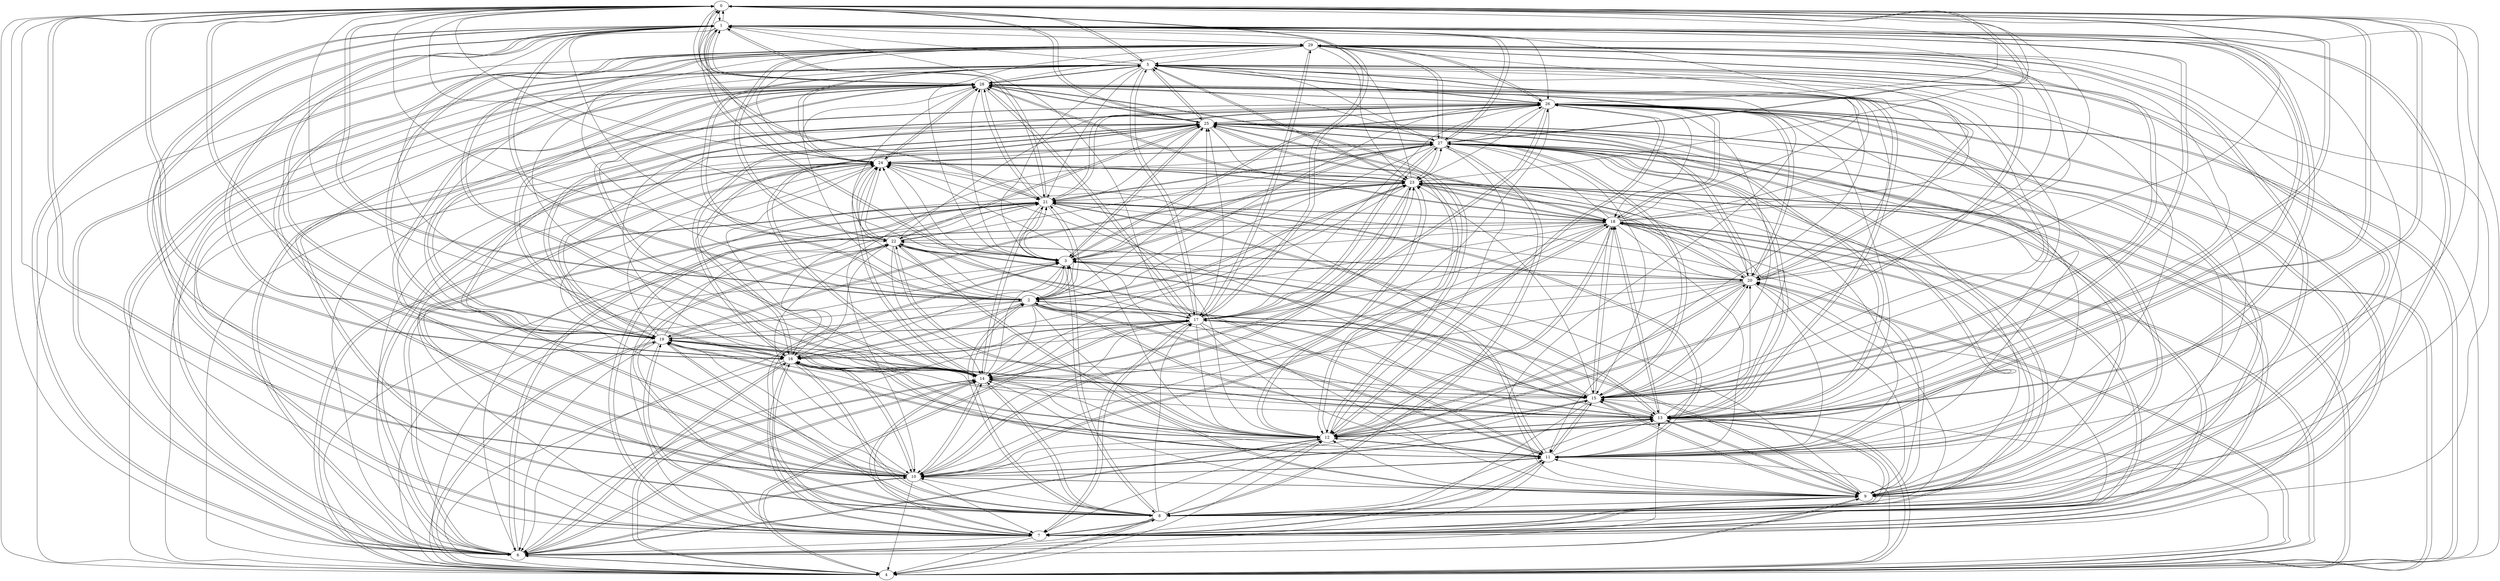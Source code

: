 digraph my_graph {
0 [label=0]
1 [label=1]
2 [label=2]
3 [label=3]
4 [label=4]
5 [label=5]
6 [label=6]
7 [label=7]
8 [label=8]
9 [label=9]
10 [label=10]
11 [label=11]
12 [label=12]
13 [label=13]
14 [label=14]
15 [label=15]
16 [label=16]
17 [label=17]
18 [label=18]
19 [label=19]
20 [label=20]
21 [label=21]
22 [label=22]
23 [label=23]
24 [label=24]
25 [label=25]
26 [label=26]
27 [label=27]
28 [label=28]
29 [label=29]
0->1
0->2
0->5
0->9
0->10
0->12
0->13
0->14
0->15
0->16
0->17
0->19
0->20
0->21
0->22
0->23
0->25
0->27
0->28
1->0
1->2
1->3
1->4
1->6
1->7
1->8
1->9
1->10
1->11
1->13
1->15
1->16
1->19
1->20
1->21
1->22
1->24
1->26
1->27
1->28
1->29
2->0
2->1
2->3
2->4
2->5
2->6
2->8
2->9
2->11
2->12
2->13
2->14
2->15
2->16
2->17
2->21
2->23
2->24
2->25
2->26
2->28
2->29
3->0
3->1
3->2
3->7
3->8
3->11
3->16
3->20
3->21
3->23
3->24
3->25
3->26
3->27
3->28
3->29
4->0
4->3
4->5
4->6
4->8
4->11
4->12
4->13
4->14
4->15
4->17
4->18
4->19
4->20
4->21
4->23
4->24
4->25
4->26
4->27
4->29
5->0
5->1
5->2
5->3
5->6
5->8
5->9
5->11
5->13
5->14
5->15
5->17
5->20
5->21
5->23
5->24
5->25
5->26
5->27
5->28
6->0
6->1
6->4
6->5
6->9
6->10
6->12
6->13
6->14
6->16
6->17
6->18
6->21
6->24
6->26
6->27
6->28
6->29
7->0
7->1
7->3
7->4
7->5
7->6
7->8
7->9
7->11
7->13
7->14
7->16
7->17
7->18
7->19
7->20
7->21
7->22
7->23
7->24
7->25
7->26
7->27
7->29
8->1
8->2
8->3
8->4
8->5
8->6
8->7
8->9
8->10
8->11
8->12
8->13
8->14
8->16
8->17
8->18
8->19
8->20
8->22
8->24
8->25
8->26
8->27
8->28
9->2
9->3
9->6
9->7
9->8
9->10
9->11
9->12
9->13
9->14
9->15
9->20
9->22
9->25
9->26
9->27
9->29
10->0
10->1
10->4
10->6
10->7
10->9
10->11
10->13
10->14
10->16
10->18
10->19
10->23
10->24
10->25
10->28
10->29
11->0
11->1
11->2
11->3
11->6
11->7
11->10
11->12
11->13
11->15
11->16
11->19
11->21
11->22
11->23
11->27
12->0
12->6
12->7
12->10
12->11
12->13
12->15
12->16
12->18
12->19
12->20
12->22
12->23
12->24
12->25
12->26
12->28
12->29
13->0
13->1
13->2
13->3
13->4
13->7
13->9
13->10
13->12
13->14
13->15
13->16
13->17
13->18
13->19
13->20
13->21
13->23
13->24
13->25
13->27
13->28
14->1
14->3
14->4
14->6
14->7
14->8
14->10
14->11
14->12
14->15
14->16
14->18
14->19
14->21
14->24
14->25
14->26
14->28
14->29
15->0
15->1
15->6
15->9
15->10
15->11
15->12
15->13
15->14
15->16
15->17
15->18
15->20
15->22
15->23
15->24
15->25
15->29
16->0
16->1
16->2
16->4
16->6
16->7
16->8
16->10
16->11
16->12
16->14
16->17
16->22
16->23
16->25
16->27
16->28
17->0
17->1
17->4
17->5
17->7
17->9
17->10
17->11
17->12
17->13
17->14
17->15
17->16
17->19
17->23
17->24
17->25
17->27
17->28
17->29
18->0
18->1
18->3
18->4
18->5
18->6
18->7
18->8
18->9
18->10
18->11
18->12
18->13
18->15
18->17
18->19
18->21
18->22
18->23
18->24
18->25
18->27
18->28
18->29
19->0
19->1
19->3
19->4
19->5
19->6
19->7
19->8
19->12
19->13
19->14
19->15
19->16
19->17
19->21
19->23
19->24
19->25
19->26
19->28
19->29
20->2
20->3
20->4
20->5
20->10
20->11
20->12
20->14
20->15
20->16
20->18
20->21
20->22
20->23
20->24
20->25
20->26
20->27
20->28
20->29
21->0
21->1
21->2
21->3
21->4
21->6
21->7
21->9
21->11
21->12
21->13
21->14
21->16
21->18
21->26
21->27
21->28
22->3
22->4
22->8
22->9
22->10
22->11
22->12
22->14
22->15
22->17
22->20
22->21
22->24
22->25
22->26
22->27
22->28
22->29
23->1
23->2
23->3
23->4
23->5
23->6
23->7
23->9
23->10
23->12
23->14
23->17
23->18
23->19
23->20
23->21
23->24
23->27
23->28
24->0
24->5
24->6
24->8
24->14
24->16
24->18
24->21
24->22
24->23
24->25
24->27
24->28
25->0
25->3
25->5
25->6
25->7
25->9
25->10
25->11
25->12
25->13
25->14
25->15
25->16
25->18
25->19
25->20
25->21
25->22
25->23
25->26
25->27
25->28
26->0
26->3
26->4
26->5
26->6
26->7
26->8
26->9
26->10
26->11
26->12
26->13
26->14
26->15
26->16
26->17
26->18
26->19
26->20
26->21
26->23
26->25
26->28
26->29
27->0
27->1
27->2
27->3
27->4
27->7
27->8
27->9
27->10
27->11
27->12
27->13
27->15
27->16
27->17
27->21
27->23
27->24
27->25
27->26
27->28
27->29
28->0
28->1
28->4
28->5
28->6
28->7
28->8
28->9
28->10
28->11
28->12
28->13
28->14
28->15
28->16
28->17
28->18
28->19
28->21
28->23
28->24
28->25
28->26
29->5
29->6
29->8
29->9
29->10
29->12
29->13
29->14
29->15
29->17
29->19
29->22
29->23
29->24
29->26
29->27
29->28
}